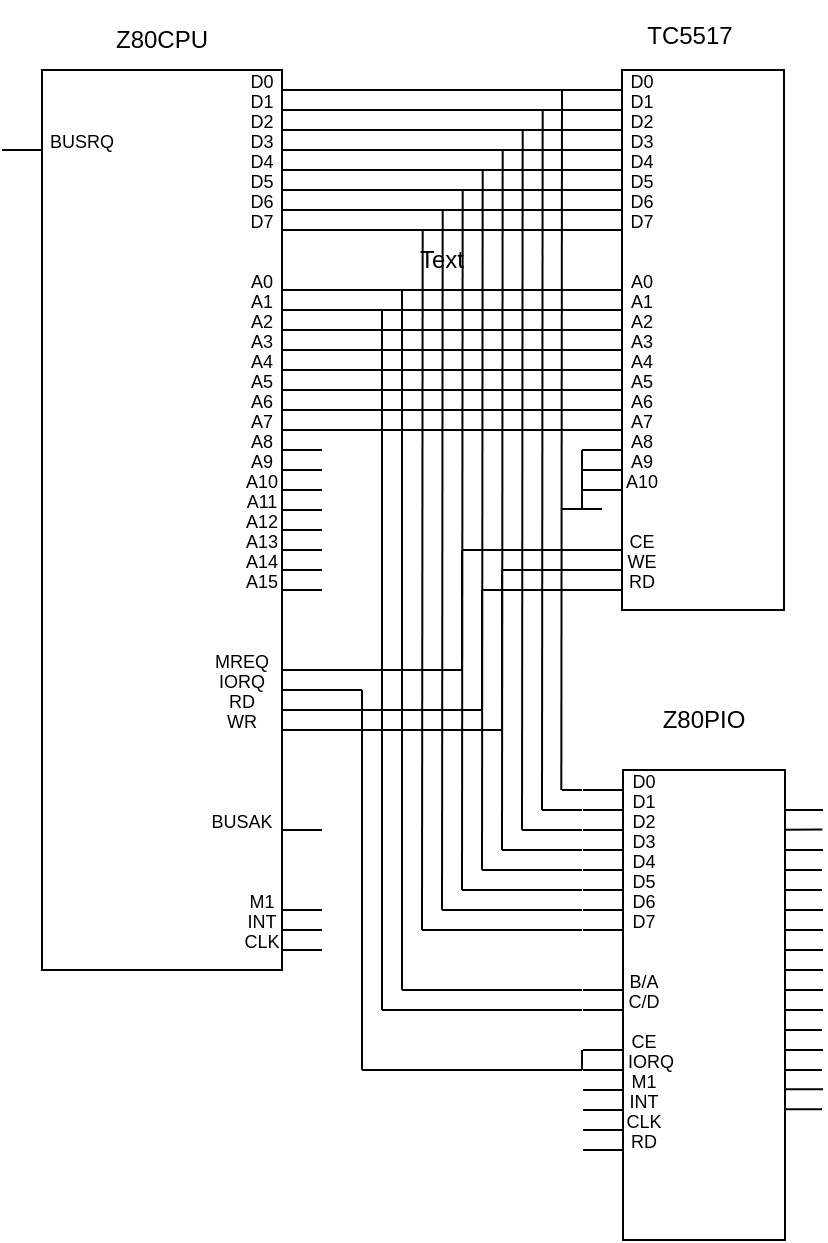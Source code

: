 <mxfile version="24.5.4" type="github">
  <diagram name="第 1 页" id="JvRHcg_wInNIrrq1q9DU">
    <mxGraphModel dx="691" dy="392" grid="1" gridSize="10" guides="1" tooltips="1" connect="1" arrows="1" fold="1" page="1" pageScale="1" pageWidth="827" pageHeight="1169" math="0" shadow="0">
      <root>
        <mxCell id="0" />
        <mxCell id="1" parent="0" />
        <mxCell id="qn5_UtcD68faMCWrC0vZ-1" value="" style="rounded=0;whiteSpace=wrap;html=1;" parent="1" vertex="1">
          <mxGeometry x="60" y="100" width="120" height="450" as="geometry" />
        </mxCell>
        <mxCell id="qn5_UtcD68faMCWrC0vZ-2" value="" style="endArrow=none;html=1;rounded=0;" parent="1" edge="1">
          <mxGeometry width="50" height="50" relative="1" as="geometry">
            <mxPoint x="180" y="110" as="sourcePoint" />
            <mxPoint x="200" y="110" as="targetPoint" />
          </mxGeometry>
        </mxCell>
        <mxCell id="qn5_UtcD68faMCWrC0vZ-3" value="" style="endArrow=none;html=1;rounded=0;" parent="1" edge="1">
          <mxGeometry width="50" height="50" relative="1" as="geometry">
            <mxPoint x="180" y="120" as="sourcePoint" />
            <mxPoint x="200" y="120" as="targetPoint" />
            <Array as="points">
              <mxPoint x="180" y="120" />
            </Array>
          </mxGeometry>
        </mxCell>
        <mxCell id="qn5_UtcD68faMCWrC0vZ-4" value="" style="endArrow=none;html=1;rounded=0;" parent="1" edge="1">
          <mxGeometry width="50" height="50" relative="1" as="geometry">
            <mxPoint x="180" y="130" as="sourcePoint" />
            <mxPoint x="200" y="130" as="targetPoint" />
            <Array as="points">
              <mxPoint x="180" y="130" />
            </Array>
          </mxGeometry>
        </mxCell>
        <mxCell id="qn5_UtcD68faMCWrC0vZ-5" value="" style="endArrow=none;html=1;rounded=0;" parent="1" edge="1">
          <mxGeometry width="50" height="50" relative="1" as="geometry">
            <mxPoint x="180" y="140" as="sourcePoint" />
            <mxPoint x="200" y="140" as="targetPoint" />
            <Array as="points">
              <mxPoint x="180" y="140" />
            </Array>
          </mxGeometry>
        </mxCell>
        <mxCell id="qn5_UtcD68faMCWrC0vZ-6" value="" style="endArrow=none;html=1;rounded=0;" parent="1" edge="1">
          <mxGeometry width="50" height="50" relative="1" as="geometry">
            <mxPoint x="180" y="150" as="sourcePoint" />
            <mxPoint x="200" y="150" as="targetPoint" />
            <Array as="points">
              <mxPoint x="180" y="150" />
            </Array>
          </mxGeometry>
        </mxCell>
        <mxCell id="qn5_UtcD68faMCWrC0vZ-7" value="" style="endArrow=none;html=1;rounded=0;" parent="1" edge="1">
          <mxGeometry width="50" height="50" relative="1" as="geometry">
            <mxPoint x="180" y="160" as="sourcePoint" />
            <mxPoint x="200" y="160" as="targetPoint" />
            <Array as="points">
              <mxPoint x="180" y="160" />
            </Array>
          </mxGeometry>
        </mxCell>
        <mxCell id="qn5_UtcD68faMCWrC0vZ-8" value="" style="endArrow=none;html=1;rounded=0;" parent="1" edge="1">
          <mxGeometry width="50" height="50" relative="1" as="geometry">
            <mxPoint x="180" y="170" as="sourcePoint" />
            <mxPoint x="200" y="170" as="targetPoint" />
            <Array as="points">
              <mxPoint x="180" y="170" />
            </Array>
          </mxGeometry>
        </mxCell>
        <mxCell id="qn5_UtcD68faMCWrC0vZ-9" value="" style="endArrow=none;html=1;rounded=0;" parent="1" edge="1">
          <mxGeometry width="50" height="50" relative="1" as="geometry">
            <mxPoint x="180" y="180" as="sourcePoint" />
            <mxPoint x="200" y="180" as="targetPoint" />
            <Array as="points">
              <mxPoint x="180" y="180" />
            </Array>
          </mxGeometry>
        </mxCell>
        <mxCell id="qn5_UtcD68faMCWrC0vZ-10" value="&lt;font style=&quot;font-size: 9px;&quot;&gt;D0&lt;/font&gt;" style="text;html=1;align=center;verticalAlign=middle;whiteSpace=wrap;rounded=0;" parent="1" vertex="1">
          <mxGeometry x="150" y="100" width="40" height="10" as="geometry" />
        </mxCell>
        <mxCell id="qn5_UtcD68faMCWrC0vZ-13" value="&lt;font style=&quot;font-size: 9px;&quot;&gt;D1&lt;/font&gt;" style="text;html=1;align=center;verticalAlign=middle;whiteSpace=wrap;rounded=0;" parent="1" vertex="1">
          <mxGeometry x="150" y="110" width="40" height="10" as="geometry" />
        </mxCell>
        <mxCell id="qn5_UtcD68faMCWrC0vZ-14" value="&lt;font style=&quot;font-size: 9px;&quot;&gt;D2&lt;/font&gt;" style="text;html=1;align=center;verticalAlign=middle;whiteSpace=wrap;rounded=0;" parent="1" vertex="1">
          <mxGeometry x="150" y="120" width="40" height="10" as="geometry" />
        </mxCell>
        <mxCell id="qn5_UtcD68faMCWrC0vZ-15" value="&lt;font style=&quot;font-size: 9px;&quot;&gt;D3&lt;/font&gt;" style="text;html=1;align=center;verticalAlign=middle;whiteSpace=wrap;rounded=0;" parent="1" vertex="1">
          <mxGeometry x="150" y="130" width="40" height="10" as="geometry" />
        </mxCell>
        <mxCell id="qn5_UtcD68faMCWrC0vZ-16" value="&lt;font style=&quot;font-size: 9px;&quot;&gt;D4&lt;/font&gt;" style="text;html=1;align=center;verticalAlign=middle;whiteSpace=wrap;rounded=0;" parent="1" vertex="1">
          <mxGeometry x="150" y="140" width="40" height="10" as="geometry" />
        </mxCell>
        <mxCell id="qn5_UtcD68faMCWrC0vZ-17" value="&lt;font style=&quot;font-size: 9px;&quot;&gt;D5&lt;/font&gt;" style="text;html=1;align=center;verticalAlign=middle;whiteSpace=wrap;rounded=0;" parent="1" vertex="1">
          <mxGeometry x="150" y="150" width="40" height="10" as="geometry" />
        </mxCell>
        <mxCell id="qn5_UtcD68faMCWrC0vZ-18" value="&lt;font style=&quot;font-size: 9px;&quot;&gt;D6&lt;/font&gt;" style="text;html=1;align=center;verticalAlign=middle;whiteSpace=wrap;rounded=0;" parent="1" vertex="1">
          <mxGeometry x="150" y="160" width="40" height="10" as="geometry" />
        </mxCell>
        <mxCell id="qn5_UtcD68faMCWrC0vZ-19" value="&lt;font style=&quot;font-size: 9px;&quot;&gt;D7&lt;/font&gt;" style="text;html=1;align=center;verticalAlign=middle;whiteSpace=wrap;rounded=0;" parent="1" vertex="1">
          <mxGeometry x="150" y="170" width="40" height="10" as="geometry" />
        </mxCell>
        <mxCell id="qn5_UtcD68faMCWrC0vZ-20" value="" style="endArrow=none;html=1;rounded=0;" parent="1" edge="1">
          <mxGeometry width="50" height="50" relative="1" as="geometry">
            <mxPoint x="180" y="210" as="sourcePoint" />
            <mxPoint x="200" y="210" as="targetPoint" />
          </mxGeometry>
        </mxCell>
        <mxCell id="qn5_UtcD68faMCWrC0vZ-21" value="" style="endArrow=none;html=1;rounded=0;" parent="1" edge="1">
          <mxGeometry width="50" height="50" relative="1" as="geometry">
            <mxPoint x="180" y="220" as="sourcePoint" />
            <mxPoint x="200" y="220" as="targetPoint" />
            <Array as="points">
              <mxPoint x="180" y="220" />
            </Array>
          </mxGeometry>
        </mxCell>
        <mxCell id="qn5_UtcD68faMCWrC0vZ-22" value="" style="endArrow=none;html=1;rounded=0;" parent="1" edge="1">
          <mxGeometry width="50" height="50" relative="1" as="geometry">
            <mxPoint x="180" y="230" as="sourcePoint" />
            <mxPoint x="200" y="230" as="targetPoint" />
            <Array as="points">
              <mxPoint x="180" y="230" />
            </Array>
          </mxGeometry>
        </mxCell>
        <mxCell id="qn5_UtcD68faMCWrC0vZ-23" value="" style="endArrow=none;html=1;rounded=0;" parent="1" edge="1">
          <mxGeometry width="50" height="50" relative="1" as="geometry">
            <mxPoint x="180" y="240" as="sourcePoint" />
            <mxPoint x="200" y="240" as="targetPoint" />
            <Array as="points">
              <mxPoint x="180" y="240" />
            </Array>
          </mxGeometry>
        </mxCell>
        <mxCell id="qn5_UtcD68faMCWrC0vZ-24" value="" style="endArrow=none;html=1;rounded=0;" parent="1" edge="1">
          <mxGeometry width="50" height="50" relative="1" as="geometry">
            <mxPoint x="180" y="250" as="sourcePoint" />
            <mxPoint x="200" y="250" as="targetPoint" />
            <Array as="points">
              <mxPoint x="180" y="250" />
            </Array>
          </mxGeometry>
        </mxCell>
        <mxCell id="qn5_UtcD68faMCWrC0vZ-25" value="" style="endArrow=none;html=1;rounded=0;" parent="1" edge="1">
          <mxGeometry width="50" height="50" relative="1" as="geometry">
            <mxPoint x="180" y="260" as="sourcePoint" />
            <mxPoint x="200" y="260" as="targetPoint" />
            <Array as="points">
              <mxPoint x="180" y="260" />
            </Array>
          </mxGeometry>
        </mxCell>
        <mxCell id="qn5_UtcD68faMCWrC0vZ-26" value="" style="endArrow=none;html=1;rounded=0;" parent="1" edge="1">
          <mxGeometry width="50" height="50" relative="1" as="geometry">
            <mxPoint x="180" y="270" as="sourcePoint" />
            <mxPoint x="200" y="270" as="targetPoint" />
            <Array as="points">
              <mxPoint x="180" y="270" />
            </Array>
          </mxGeometry>
        </mxCell>
        <mxCell id="qn5_UtcD68faMCWrC0vZ-27" value="" style="endArrow=none;html=1;rounded=0;" parent="1" edge="1">
          <mxGeometry width="50" height="50" relative="1" as="geometry">
            <mxPoint x="180" y="280" as="sourcePoint" />
            <mxPoint x="200" y="280" as="targetPoint" />
            <Array as="points">
              <mxPoint x="180" y="280" />
            </Array>
          </mxGeometry>
        </mxCell>
        <mxCell id="qn5_UtcD68faMCWrC0vZ-28" value="&lt;font style=&quot;font-size: 9px;&quot;&gt;A0&lt;/font&gt;" style="text;html=1;align=center;verticalAlign=middle;whiteSpace=wrap;rounded=0;" parent="1" vertex="1">
          <mxGeometry x="150" y="200" width="40" height="10" as="geometry" />
        </mxCell>
        <mxCell id="qn5_UtcD68faMCWrC0vZ-29" value="&lt;font style=&quot;font-size: 9px;&quot;&gt;A1&lt;/font&gt;" style="text;html=1;align=center;verticalAlign=middle;whiteSpace=wrap;rounded=0;" parent="1" vertex="1">
          <mxGeometry x="150" y="210" width="40" height="10" as="geometry" />
        </mxCell>
        <mxCell id="qn5_UtcD68faMCWrC0vZ-30" value="&lt;font style=&quot;font-size: 9px;&quot;&gt;A2&lt;/font&gt;" style="text;html=1;align=center;verticalAlign=middle;whiteSpace=wrap;rounded=0;" parent="1" vertex="1">
          <mxGeometry x="150" y="220" width="40" height="10" as="geometry" />
        </mxCell>
        <mxCell id="qn5_UtcD68faMCWrC0vZ-31" value="&lt;font style=&quot;font-size: 9px;&quot;&gt;A3&lt;/font&gt;" style="text;html=1;align=center;verticalAlign=middle;whiteSpace=wrap;rounded=0;" parent="1" vertex="1">
          <mxGeometry x="150" y="230" width="40" height="10" as="geometry" />
        </mxCell>
        <mxCell id="qn5_UtcD68faMCWrC0vZ-32" value="&lt;font style=&quot;font-size: 9px;&quot;&gt;A4&lt;/font&gt;" style="text;html=1;align=center;verticalAlign=middle;whiteSpace=wrap;rounded=0;" parent="1" vertex="1">
          <mxGeometry x="150" y="240" width="40" height="10" as="geometry" />
        </mxCell>
        <mxCell id="qn5_UtcD68faMCWrC0vZ-33" value="&lt;font style=&quot;font-size: 9px;&quot;&gt;A5&lt;/font&gt;" style="text;html=1;align=center;verticalAlign=middle;whiteSpace=wrap;rounded=0;" parent="1" vertex="1">
          <mxGeometry x="150" y="250" width="40" height="10" as="geometry" />
        </mxCell>
        <mxCell id="qn5_UtcD68faMCWrC0vZ-34" value="&lt;font style=&quot;font-size: 9px;&quot;&gt;A6&lt;/font&gt;" style="text;html=1;align=center;verticalAlign=middle;whiteSpace=wrap;rounded=0;" parent="1" vertex="1">
          <mxGeometry x="150" y="260" width="40" height="10" as="geometry" />
        </mxCell>
        <mxCell id="qn5_UtcD68faMCWrC0vZ-35" value="&lt;font style=&quot;font-size: 9px;&quot;&gt;A7&lt;/font&gt;" style="text;html=1;align=center;verticalAlign=middle;whiteSpace=wrap;rounded=0;" parent="1" vertex="1">
          <mxGeometry x="150" y="270" width="40" height="10" as="geometry" />
        </mxCell>
        <mxCell id="qn5_UtcD68faMCWrC0vZ-52" value="" style="endArrow=none;html=1;rounded=0;" parent="1" edge="1">
          <mxGeometry width="50" height="50" relative="1" as="geometry">
            <mxPoint x="180" y="290" as="sourcePoint" />
            <mxPoint x="200" y="290" as="targetPoint" />
          </mxGeometry>
        </mxCell>
        <mxCell id="qn5_UtcD68faMCWrC0vZ-53" value="" style="endArrow=none;html=1;rounded=0;" parent="1" edge="1">
          <mxGeometry width="50" height="50" relative="1" as="geometry">
            <mxPoint x="180" y="300" as="sourcePoint" />
            <mxPoint x="200" y="300" as="targetPoint" />
            <Array as="points">
              <mxPoint x="180" y="300" />
            </Array>
          </mxGeometry>
        </mxCell>
        <mxCell id="qn5_UtcD68faMCWrC0vZ-54" value="" style="endArrow=none;html=1;rounded=0;" parent="1" edge="1">
          <mxGeometry width="50" height="50" relative="1" as="geometry">
            <mxPoint x="180" y="310" as="sourcePoint" />
            <mxPoint x="200" y="310" as="targetPoint" />
            <Array as="points">
              <mxPoint x="180" y="310" />
            </Array>
          </mxGeometry>
        </mxCell>
        <mxCell id="qn5_UtcD68faMCWrC0vZ-55" value="" style="endArrow=none;html=1;rounded=0;" parent="1" edge="1">
          <mxGeometry width="50" height="50" relative="1" as="geometry">
            <mxPoint x="180" y="320" as="sourcePoint" />
            <mxPoint x="200" y="320" as="targetPoint" />
            <Array as="points">
              <mxPoint x="180" y="320" />
            </Array>
          </mxGeometry>
        </mxCell>
        <mxCell id="qn5_UtcD68faMCWrC0vZ-56" value="" style="endArrow=none;html=1;rounded=0;" parent="1" edge="1">
          <mxGeometry width="50" height="50" relative="1" as="geometry">
            <mxPoint x="180" y="330" as="sourcePoint" />
            <mxPoint x="200" y="330" as="targetPoint" />
            <Array as="points">
              <mxPoint x="180" y="330" />
            </Array>
          </mxGeometry>
        </mxCell>
        <mxCell id="qn5_UtcD68faMCWrC0vZ-57" value="" style="endArrow=none;html=1;rounded=0;" parent="1" edge="1">
          <mxGeometry width="50" height="50" relative="1" as="geometry">
            <mxPoint x="180" y="340" as="sourcePoint" />
            <mxPoint x="200" y="340" as="targetPoint" />
            <Array as="points">
              <mxPoint x="180" y="340" />
            </Array>
          </mxGeometry>
        </mxCell>
        <mxCell id="qn5_UtcD68faMCWrC0vZ-58" value="" style="endArrow=none;html=1;rounded=0;" parent="1" edge="1">
          <mxGeometry width="50" height="50" relative="1" as="geometry">
            <mxPoint x="180" y="350" as="sourcePoint" />
            <mxPoint x="200" y="350" as="targetPoint" />
            <Array as="points">
              <mxPoint x="180" y="350" />
            </Array>
          </mxGeometry>
        </mxCell>
        <mxCell id="qn5_UtcD68faMCWrC0vZ-59" value="" style="endArrow=none;html=1;rounded=0;" parent="1" edge="1">
          <mxGeometry width="50" height="50" relative="1" as="geometry">
            <mxPoint x="180" y="360" as="sourcePoint" />
            <mxPoint x="200" y="360" as="targetPoint" />
            <Array as="points">
              <mxPoint x="180" y="360" />
            </Array>
          </mxGeometry>
        </mxCell>
        <mxCell id="qn5_UtcD68faMCWrC0vZ-60" value="&lt;font style=&quot;font-size: 9px;&quot;&gt;A8&lt;/font&gt;" style="text;html=1;align=center;verticalAlign=middle;whiteSpace=wrap;rounded=0;" parent="1" vertex="1">
          <mxGeometry x="150" y="280" width="40" height="10" as="geometry" />
        </mxCell>
        <mxCell id="qn5_UtcD68faMCWrC0vZ-61" value="&lt;font style=&quot;font-size: 9px;&quot;&gt;A9&lt;/font&gt;" style="text;html=1;align=center;verticalAlign=middle;whiteSpace=wrap;rounded=0;" parent="1" vertex="1">
          <mxGeometry x="150" y="290" width="40" height="10" as="geometry" />
        </mxCell>
        <mxCell id="qn5_UtcD68faMCWrC0vZ-62" value="&lt;font style=&quot;font-size: 9px;&quot;&gt;A10&lt;/font&gt;" style="text;html=1;align=center;verticalAlign=middle;whiteSpace=wrap;rounded=0;" parent="1" vertex="1">
          <mxGeometry x="150" y="300" width="40" height="10" as="geometry" />
        </mxCell>
        <mxCell id="qn5_UtcD68faMCWrC0vZ-63" value="&lt;font style=&quot;font-size: 9px;&quot;&gt;A11&lt;/font&gt;" style="text;html=1;align=center;verticalAlign=middle;whiteSpace=wrap;rounded=0;" parent="1" vertex="1">
          <mxGeometry x="150" y="310" width="40" height="10" as="geometry" />
        </mxCell>
        <mxCell id="qn5_UtcD68faMCWrC0vZ-64" value="&lt;font style=&quot;font-size: 9px;&quot;&gt;A12&lt;/font&gt;" style="text;html=1;align=center;verticalAlign=middle;whiteSpace=wrap;rounded=0;" parent="1" vertex="1">
          <mxGeometry x="150" y="320" width="40" height="10" as="geometry" />
        </mxCell>
        <mxCell id="qn5_UtcD68faMCWrC0vZ-65" value="&lt;font style=&quot;font-size: 9px;&quot;&gt;A13&lt;/font&gt;" style="text;html=1;align=center;verticalAlign=middle;whiteSpace=wrap;rounded=0;" parent="1" vertex="1">
          <mxGeometry x="150" y="330" width="40" height="10" as="geometry" />
        </mxCell>
        <mxCell id="qn5_UtcD68faMCWrC0vZ-66" value="&lt;font style=&quot;font-size: 9px;&quot;&gt;A14&lt;/font&gt;" style="text;html=1;align=center;verticalAlign=middle;whiteSpace=wrap;rounded=0;" parent="1" vertex="1">
          <mxGeometry x="150" y="340" width="40" height="10" as="geometry" />
        </mxCell>
        <mxCell id="qn5_UtcD68faMCWrC0vZ-67" value="&lt;font style=&quot;font-size: 9px;&quot;&gt;A15&lt;/font&gt;" style="text;html=1;align=center;verticalAlign=middle;whiteSpace=wrap;rounded=0;" parent="1" vertex="1">
          <mxGeometry x="150" y="350" width="40" height="10" as="geometry" />
        </mxCell>
        <mxCell id="qn5_UtcD68faMCWrC0vZ-68" value="" style="endArrow=none;html=1;rounded=0;" parent="1" edge="1">
          <mxGeometry width="50" height="50" relative="1" as="geometry">
            <mxPoint x="180" y="400" as="sourcePoint" />
            <mxPoint x="200" y="400" as="targetPoint" />
          </mxGeometry>
        </mxCell>
        <mxCell id="qn5_UtcD68faMCWrC0vZ-69" value="" style="endArrow=none;html=1;rounded=0;" parent="1" edge="1">
          <mxGeometry width="50" height="50" relative="1" as="geometry">
            <mxPoint x="180" y="410" as="sourcePoint" />
            <mxPoint x="200" y="410" as="targetPoint" />
            <Array as="points">
              <mxPoint x="180" y="410" />
            </Array>
          </mxGeometry>
        </mxCell>
        <mxCell id="qn5_UtcD68faMCWrC0vZ-70" value="" style="endArrow=none;html=1;rounded=0;" parent="1" edge="1">
          <mxGeometry width="50" height="50" relative="1" as="geometry">
            <mxPoint x="180" y="420" as="sourcePoint" />
            <mxPoint x="200" y="420" as="targetPoint" />
            <Array as="points">
              <mxPoint x="180" y="420" />
            </Array>
          </mxGeometry>
        </mxCell>
        <mxCell id="qn5_UtcD68faMCWrC0vZ-71" value="" style="endArrow=none;html=1;rounded=0;" parent="1" edge="1">
          <mxGeometry width="50" height="50" relative="1" as="geometry">
            <mxPoint x="180" y="430" as="sourcePoint" />
            <mxPoint x="200" y="430" as="targetPoint" />
            <Array as="points">
              <mxPoint x="180" y="430" />
            </Array>
          </mxGeometry>
        </mxCell>
        <mxCell id="qn5_UtcD68faMCWrC0vZ-72" value="" style="endArrow=none;html=1;rounded=0;" parent="1" edge="1">
          <mxGeometry width="50" height="50" relative="1" as="geometry">
            <mxPoint x="180" y="480" as="sourcePoint" />
            <mxPoint x="200" y="480" as="targetPoint" />
            <Array as="points">
              <mxPoint x="180" y="480" />
            </Array>
          </mxGeometry>
        </mxCell>
        <mxCell id="qn5_UtcD68faMCWrC0vZ-73" value="" style="endArrow=none;html=1;rounded=0;" parent="1" edge="1">
          <mxGeometry width="50" height="50" relative="1" as="geometry">
            <mxPoint x="180" y="520" as="sourcePoint" />
            <mxPoint x="200" y="520" as="targetPoint" />
            <Array as="points">
              <mxPoint x="180" y="520" />
            </Array>
          </mxGeometry>
        </mxCell>
        <mxCell id="qn5_UtcD68faMCWrC0vZ-74" value="" style="endArrow=none;html=1;rounded=0;" parent="1" edge="1">
          <mxGeometry width="50" height="50" relative="1" as="geometry">
            <mxPoint x="180" y="530" as="sourcePoint" />
            <mxPoint x="200" y="530" as="targetPoint" />
            <Array as="points">
              <mxPoint x="180" y="530" />
            </Array>
          </mxGeometry>
        </mxCell>
        <mxCell id="qn5_UtcD68faMCWrC0vZ-75" value="" style="endArrow=none;html=1;rounded=0;" parent="1" edge="1">
          <mxGeometry width="50" height="50" relative="1" as="geometry">
            <mxPoint x="180" y="540" as="sourcePoint" />
            <mxPoint x="200" y="540" as="targetPoint" />
            <Array as="points">
              <mxPoint x="180" y="540" />
            </Array>
          </mxGeometry>
        </mxCell>
        <mxCell id="qn5_UtcD68faMCWrC0vZ-76" value="&lt;font style=&quot;font-size: 9px;&quot;&gt;MREQ&lt;/font&gt;" style="text;html=1;align=center;verticalAlign=middle;whiteSpace=wrap;rounded=0;" parent="1" vertex="1">
          <mxGeometry x="140" y="390" width="40" height="10" as="geometry" />
        </mxCell>
        <mxCell id="qn5_UtcD68faMCWrC0vZ-77" value="&lt;font style=&quot;font-size: 9px;&quot;&gt;IORQ&lt;/font&gt;" style="text;html=1;align=center;verticalAlign=middle;whiteSpace=wrap;rounded=0;" parent="1" vertex="1">
          <mxGeometry x="140" y="400" width="40" height="10" as="geometry" />
        </mxCell>
        <mxCell id="qn5_UtcD68faMCWrC0vZ-79" value="&lt;font style=&quot;font-size: 9px;&quot;&gt;WR&lt;/font&gt;" style="text;html=1;align=center;verticalAlign=middle;whiteSpace=wrap;rounded=0;" parent="1" vertex="1">
          <mxGeometry x="140" y="420" width="40" height="10" as="geometry" />
        </mxCell>
        <mxCell id="qn5_UtcD68faMCWrC0vZ-80" value="&lt;font style=&quot;font-size: 9px;&quot;&gt;BUSAK&lt;/font&gt;" style="text;html=1;align=center;verticalAlign=middle;whiteSpace=wrap;rounded=0;" parent="1" vertex="1">
          <mxGeometry x="140" y="470" width="40" height="10" as="geometry" />
        </mxCell>
        <mxCell id="qn5_UtcD68faMCWrC0vZ-81" value="&lt;font style=&quot;font-size: 9px;&quot;&gt;M1&lt;/font&gt;" style="text;html=1;align=center;verticalAlign=middle;whiteSpace=wrap;rounded=0;" parent="1" vertex="1">
          <mxGeometry x="150" y="510" width="40" height="10" as="geometry" />
        </mxCell>
        <mxCell id="qn5_UtcD68faMCWrC0vZ-82" value="&lt;font style=&quot;font-size: 9px;&quot;&gt;INT&lt;/font&gt;" style="text;html=1;align=center;verticalAlign=middle;whiteSpace=wrap;rounded=0;" parent="1" vertex="1">
          <mxGeometry x="150" y="520" width="40" height="10" as="geometry" />
        </mxCell>
        <mxCell id="qn5_UtcD68faMCWrC0vZ-83" value="&lt;font style=&quot;font-size: 9px;&quot;&gt;CLK&lt;/font&gt;" style="text;html=1;align=center;verticalAlign=middle;whiteSpace=wrap;rounded=0;" parent="1" vertex="1">
          <mxGeometry x="150" y="530" width="40" height="10" as="geometry" />
        </mxCell>
        <mxCell id="qn5_UtcD68faMCWrC0vZ-84" value="&lt;font style=&quot;font-size: 9px;&quot;&gt;RD&lt;/font&gt;" style="text;html=1;align=center;verticalAlign=middle;whiteSpace=wrap;rounded=0;" parent="1" vertex="1">
          <mxGeometry x="140" y="410" width="40" height="10" as="geometry" />
        </mxCell>
        <mxCell id="qn5_UtcD68faMCWrC0vZ-85" value="Z80CPU" style="text;html=1;align=center;verticalAlign=middle;whiteSpace=wrap;rounded=0;" parent="1" vertex="1">
          <mxGeometry x="90" y="70" width="60" height="30" as="geometry" />
        </mxCell>
        <mxCell id="qn5_UtcD68faMCWrC0vZ-86" value="" style="rounded=0;whiteSpace=wrap;html=1;" parent="1" vertex="1">
          <mxGeometry x="350" y="100" width="81" height="270" as="geometry" />
        </mxCell>
        <mxCell id="qn5_UtcD68faMCWrC0vZ-87" value="" style="endArrow=none;html=1;rounded=0;" parent="1" edge="1">
          <mxGeometry width="50" height="50" relative="1" as="geometry">
            <mxPoint x="330" y="110" as="sourcePoint" />
            <mxPoint x="350" y="110" as="targetPoint" />
          </mxGeometry>
        </mxCell>
        <mxCell id="qn5_UtcD68faMCWrC0vZ-88" value="" style="endArrow=none;html=1;rounded=0;" parent="1" edge="1">
          <mxGeometry width="50" height="50" relative="1" as="geometry">
            <mxPoint x="330" y="120" as="sourcePoint" />
            <mxPoint x="350" y="120" as="targetPoint" />
          </mxGeometry>
        </mxCell>
        <mxCell id="qn5_UtcD68faMCWrC0vZ-89" value="" style="endArrow=none;html=1;rounded=0;" parent="1" edge="1">
          <mxGeometry width="50" height="50" relative="1" as="geometry">
            <mxPoint x="330" y="130" as="sourcePoint" />
            <mxPoint x="350" y="130" as="targetPoint" />
          </mxGeometry>
        </mxCell>
        <mxCell id="qn5_UtcD68faMCWrC0vZ-90" value="" style="endArrow=none;html=1;rounded=0;" parent="1" edge="1">
          <mxGeometry width="50" height="50" relative="1" as="geometry">
            <mxPoint x="330" y="140" as="sourcePoint" />
            <mxPoint x="350" y="140" as="targetPoint" />
          </mxGeometry>
        </mxCell>
        <mxCell id="qn5_UtcD68faMCWrC0vZ-91" value="" style="endArrow=none;html=1;rounded=0;" parent="1" edge="1">
          <mxGeometry width="50" height="50" relative="1" as="geometry">
            <mxPoint x="330" y="150" as="sourcePoint" />
            <mxPoint x="350" y="150" as="targetPoint" />
          </mxGeometry>
        </mxCell>
        <mxCell id="qn5_UtcD68faMCWrC0vZ-92" value="" style="endArrow=none;html=1;rounded=0;" parent="1" edge="1">
          <mxGeometry width="50" height="50" relative="1" as="geometry">
            <mxPoint x="330" y="160" as="sourcePoint" />
            <mxPoint x="350" y="160" as="targetPoint" />
          </mxGeometry>
        </mxCell>
        <mxCell id="qn5_UtcD68faMCWrC0vZ-93" value="" style="endArrow=none;html=1;rounded=0;" parent="1" edge="1">
          <mxGeometry width="50" height="50" relative="1" as="geometry">
            <mxPoint x="330" y="170" as="sourcePoint" />
            <mxPoint x="350" y="170" as="targetPoint" />
          </mxGeometry>
        </mxCell>
        <mxCell id="qn5_UtcD68faMCWrC0vZ-94" value="" style="endArrow=none;html=1;rounded=0;" parent="1" edge="1">
          <mxGeometry width="50" height="50" relative="1" as="geometry">
            <mxPoint x="330" y="180" as="sourcePoint" />
            <mxPoint x="350" y="180" as="targetPoint" />
          </mxGeometry>
        </mxCell>
        <mxCell id="qn5_UtcD68faMCWrC0vZ-103" value="&lt;font style=&quot;font-size: 9px;&quot;&gt;D0&lt;/font&gt;" style="text;html=1;align=center;verticalAlign=middle;whiteSpace=wrap;rounded=0;" parent="1" vertex="1">
          <mxGeometry x="340" y="100" width="40" height="10" as="geometry" />
        </mxCell>
        <mxCell id="qn5_UtcD68faMCWrC0vZ-104" value="&lt;font style=&quot;font-size: 9px;&quot;&gt;D1&lt;/font&gt;" style="text;html=1;align=center;verticalAlign=middle;whiteSpace=wrap;rounded=0;" parent="1" vertex="1">
          <mxGeometry x="340" y="110" width="40" height="10" as="geometry" />
        </mxCell>
        <mxCell id="qn5_UtcD68faMCWrC0vZ-105" value="&lt;font style=&quot;font-size: 9px;&quot;&gt;D2&lt;/font&gt;" style="text;html=1;align=center;verticalAlign=middle;whiteSpace=wrap;rounded=0;" parent="1" vertex="1">
          <mxGeometry x="340" y="120" width="40" height="10" as="geometry" />
        </mxCell>
        <mxCell id="qn5_UtcD68faMCWrC0vZ-106" value="&lt;font style=&quot;font-size: 9px;&quot;&gt;D3&lt;/font&gt;" style="text;html=1;align=center;verticalAlign=middle;whiteSpace=wrap;rounded=0;" parent="1" vertex="1">
          <mxGeometry x="340" y="130" width="40" height="10" as="geometry" />
        </mxCell>
        <mxCell id="qn5_UtcD68faMCWrC0vZ-107" value="&lt;font style=&quot;font-size: 9px;&quot;&gt;D4&lt;/font&gt;" style="text;html=1;align=center;verticalAlign=middle;whiteSpace=wrap;rounded=0;" parent="1" vertex="1">
          <mxGeometry x="340" y="140" width="40" height="10" as="geometry" />
        </mxCell>
        <mxCell id="qn5_UtcD68faMCWrC0vZ-108" value="&lt;font style=&quot;font-size: 9px;&quot;&gt;D5&lt;/font&gt;" style="text;html=1;align=center;verticalAlign=middle;whiteSpace=wrap;rounded=0;" parent="1" vertex="1">
          <mxGeometry x="340" y="150" width="40" height="10" as="geometry" />
        </mxCell>
        <mxCell id="qn5_UtcD68faMCWrC0vZ-109" value="&lt;font style=&quot;font-size: 9px;&quot;&gt;D6&lt;/font&gt;" style="text;html=1;align=center;verticalAlign=middle;whiteSpace=wrap;rounded=0;" parent="1" vertex="1">
          <mxGeometry x="340" y="160" width="40" height="10" as="geometry" />
        </mxCell>
        <mxCell id="qn5_UtcD68faMCWrC0vZ-110" value="&lt;font style=&quot;font-size: 9px;&quot;&gt;D7&lt;/font&gt;" style="text;html=1;align=center;verticalAlign=middle;whiteSpace=wrap;rounded=0;" parent="1" vertex="1">
          <mxGeometry x="340" y="170" width="40" height="10" as="geometry" />
        </mxCell>
        <mxCell id="qn5_UtcD68faMCWrC0vZ-143" value="" style="endArrow=none;html=1;rounded=0;" parent="1" edge="1">
          <mxGeometry width="50" height="50" relative="1" as="geometry">
            <mxPoint x="330" y="210" as="sourcePoint" />
            <mxPoint x="350" y="210" as="targetPoint" />
          </mxGeometry>
        </mxCell>
        <mxCell id="qn5_UtcD68faMCWrC0vZ-144" value="" style="endArrow=none;html=1;rounded=0;" parent="1" edge="1">
          <mxGeometry width="50" height="50" relative="1" as="geometry">
            <mxPoint x="330" y="220" as="sourcePoint" />
            <mxPoint x="350" y="220" as="targetPoint" />
            <Array as="points">
              <mxPoint x="330" y="220" />
            </Array>
          </mxGeometry>
        </mxCell>
        <mxCell id="qn5_UtcD68faMCWrC0vZ-145" value="" style="endArrow=none;html=1;rounded=0;" parent="1" edge="1">
          <mxGeometry width="50" height="50" relative="1" as="geometry">
            <mxPoint x="330" y="230" as="sourcePoint" />
            <mxPoint x="350" y="230" as="targetPoint" />
            <Array as="points">
              <mxPoint x="330" y="230" />
            </Array>
          </mxGeometry>
        </mxCell>
        <mxCell id="qn5_UtcD68faMCWrC0vZ-146" value="" style="endArrow=none;html=1;rounded=0;" parent="1" edge="1">
          <mxGeometry width="50" height="50" relative="1" as="geometry">
            <mxPoint x="330" y="240" as="sourcePoint" />
            <mxPoint x="350" y="240" as="targetPoint" />
            <Array as="points">
              <mxPoint x="330" y="240" />
            </Array>
          </mxGeometry>
        </mxCell>
        <mxCell id="qn5_UtcD68faMCWrC0vZ-147" value="" style="endArrow=none;html=1;rounded=0;" parent="1" edge="1">
          <mxGeometry width="50" height="50" relative="1" as="geometry">
            <mxPoint x="330" y="250" as="sourcePoint" />
            <mxPoint x="350" y="250" as="targetPoint" />
            <Array as="points">
              <mxPoint x="330" y="250" />
            </Array>
          </mxGeometry>
        </mxCell>
        <mxCell id="qn5_UtcD68faMCWrC0vZ-148" value="" style="endArrow=none;html=1;rounded=0;" parent="1" edge="1">
          <mxGeometry width="50" height="50" relative="1" as="geometry">
            <mxPoint x="330" y="260" as="sourcePoint" />
            <mxPoint x="350" y="260" as="targetPoint" />
            <Array as="points">
              <mxPoint x="330" y="260" />
            </Array>
          </mxGeometry>
        </mxCell>
        <mxCell id="qn5_UtcD68faMCWrC0vZ-149" value="" style="endArrow=none;html=1;rounded=0;" parent="1" edge="1">
          <mxGeometry width="50" height="50" relative="1" as="geometry">
            <mxPoint x="330" y="270" as="sourcePoint" />
            <mxPoint x="350" y="270" as="targetPoint" />
            <Array as="points">
              <mxPoint x="330" y="270" />
            </Array>
          </mxGeometry>
        </mxCell>
        <mxCell id="qn5_UtcD68faMCWrC0vZ-150" value="" style="endArrow=none;html=1;rounded=0;" parent="1" edge="1">
          <mxGeometry width="50" height="50" relative="1" as="geometry">
            <mxPoint x="330" y="280" as="sourcePoint" />
            <mxPoint x="350" y="280" as="targetPoint" />
            <Array as="points">
              <mxPoint x="330" y="280" />
            </Array>
          </mxGeometry>
        </mxCell>
        <mxCell id="qn5_UtcD68faMCWrC0vZ-151" value="&lt;font style=&quot;font-size: 9px;&quot;&gt;A0&lt;/font&gt;" style="text;html=1;align=center;verticalAlign=middle;whiteSpace=wrap;rounded=0;" parent="1" vertex="1">
          <mxGeometry x="340" y="200" width="40" height="10" as="geometry" />
        </mxCell>
        <mxCell id="qn5_UtcD68faMCWrC0vZ-152" value="&lt;font style=&quot;font-size: 9px;&quot;&gt;A1&lt;/font&gt;" style="text;html=1;align=center;verticalAlign=middle;whiteSpace=wrap;rounded=0;" parent="1" vertex="1">
          <mxGeometry x="340" y="210" width="40" height="10" as="geometry" />
        </mxCell>
        <mxCell id="qn5_UtcD68faMCWrC0vZ-153" value="&lt;font style=&quot;font-size: 9px;&quot;&gt;A2&lt;/font&gt;" style="text;html=1;align=center;verticalAlign=middle;whiteSpace=wrap;rounded=0;" parent="1" vertex="1">
          <mxGeometry x="340" y="220" width="40" height="10" as="geometry" />
        </mxCell>
        <mxCell id="qn5_UtcD68faMCWrC0vZ-154" value="&lt;font style=&quot;font-size: 9px;&quot;&gt;A3&lt;/font&gt;" style="text;html=1;align=center;verticalAlign=middle;whiteSpace=wrap;rounded=0;" parent="1" vertex="1">
          <mxGeometry x="340" y="230" width="40" height="10" as="geometry" />
        </mxCell>
        <mxCell id="qn5_UtcD68faMCWrC0vZ-155" value="&lt;font style=&quot;font-size: 9px;&quot;&gt;A4&lt;/font&gt;" style="text;html=1;align=center;verticalAlign=middle;whiteSpace=wrap;rounded=0;" parent="1" vertex="1">
          <mxGeometry x="340" y="240" width="40" height="10" as="geometry" />
        </mxCell>
        <mxCell id="qn5_UtcD68faMCWrC0vZ-156" value="&lt;font style=&quot;font-size: 9px;&quot;&gt;A5&lt;/font&gt;" style="text;html=1;align=center;verticalAlign=middle;whiteSpace=wrap;rounded=0;" parent="1" vertex="1">
          <mxGeometry x="340" y="250" width="40" height="10" as="geometry" />
        </mxCell>
        <mxCell id="qn5_UtcD68faMCWrC0vZ-157" value="&lt;font style=&quot;font-size: 9px;&quot;&gt;A6&lt;/font&gt;" style="text;html=1;align=center;verticalAlign=middle;whiteSpace=wrap;rounded=0;" parent="1" vertex="1">
          <mxGeometry x="340" y="260" width="40" height="10" as="geometry" />
        </mxCell>
        <mxCell id="qn5_UtcD68faMCWrC0vZ-158" value="&lt;font style=&quot;font-size: 9px;&quot;&gt;A7&lt;/font&gt;" style="text;html=1;align=center;verticalAlign=middle;whiteSpace=wrap;rounded=0;" parent="1" vertex="1">
          <mxGeometry x="340" y="270" width="40" height="10" as="geometry" />
        </mxCell>
        <mxCell id="qn5_UtcD68faMCWrC0vZ-159" value="" style="endArrow=none;html=1;rounded=0;" parent="1" edge="1">
          <mxGeometry width="50" height="50" relative="1" as="geometry">
            <mxPoint x="330" y="290" as="sourcePoint" />
            <mxPoint x="350" y="290" as="targetPoint" />
          </mxGeometry>
        </mxCell>
        <mxCell id="qn5_UtcD68faMCWrC0vZ-160" value="" style="endArrow=none;html=1;rounded=0;" parent="1" edge="1">
          <mxGeometry width="50" height="50" relative="1" as="geometry">
            <mxPoint x="330" y="300" as="sourcePoint" />
            <mxPoint x="350" y="300" as="targetPoint" />
            <Array as="points">
              <mxPoint x="330" y="300" />
            </Array>
          </mxGeometry>
        </mxCell>
        <mxCell id="qn5_UtcD68faMCWrC0vZ-161" value="" style="endArrow=none;html=1;rounded=0;" parent="1" edge="1">
          <mxGeometry width="50" height="50" relative="1" as="geometry">
            <mxPoint x="330" y="310" as="sourcePoint" />
            <mxPoint x="350" y="310" as="targetPoint" />
            <Array as="points">
              <mxPoint x="330" y="310" />
            </Array>
          </mxGeometry>
        </mxCell>
        <mxCell id="qn5_UtcD68faMCWrC0vZ-164" value="" style="endArrow=none;html=1;rounded=0;" parent="1" edge="1">
          <mxGeometry width="50" height="50" relative="1" as="geometry">
            <mxPoint x="330" y="340" as="sourcePoint" />
            <mxPoint x="350" y="340" as="targetPoint" />
            <Array as="points">
              <mxPoint x="330" y="340" />
            </Array>
          </mxGeometry>
        </mxCell>
        <mxCell id="qn5_UtcD68faMCWrC0vZ-165" value="" style="endArrow=none;html=1;rounded=0;" parent="1" edge="1">
          <mxGeometry width="50" height="50" relative="1" as="geometry">
            <mxPoint x="330" y="350" as="sourcePoint" />
            <mxPoint x="350" y="350" as="targetPoint" />
            <Array as="points">
              <mxPoint x="330" y="350" />
            </Array>
          </mxGeometry>
        </mxCell>
        <mxCell id="qn5_UtcD68faMCWrC0vZ-166" value="" style="endArrow=none;html=1;rounded=0;" parent="1" edge="1">
          <mxGeometry width="50" height="50" relative="1" as="geometry">
            <mxPoint x="330" y="360" as="sourcePoint" />
            <mxPoint x="350" y="360" as="targetPoint" />
            <Array as="points">
              <mxPoint x="330" y="360" />
            </Array>
          </mxGeometry>
        </mxCell>
        <mxCell id="qn5_UtcD68faMCWrC0vZ-167" value="&lt;font style=&quot;font-size: 9px;&quot;&gt;A8&lt;/font&gt;" style="text;html=1;align=center;verticalAlign=middle;whiteSpace=wrap;rounded=0;" parent="1" vertex="1">
          <mxGeometry x="340" y="280" width="40" height="10" as="geometry" />
        </mxCell>
        <mxCell id="qn5_UtcD68faMCWrC0vZ-168" value="&lt;font style=&quot;font-size: 9px;&quot;&gt;A9&lt;/font&gt;" style="text;html=1;align=center;verticalAlign=middle;whiteSpace=wrap;rounded=0;" parent="1" vertex="1">
          <mxGeometry x="340" y="290" width="40" height="10" as="geometry" />
        </mxCell>
        <mxCell id="qn5_UtcD68faMCWrC0vZ-169" value="&lt;font style=&quot;font-size: 9px;&quot;&gt;A10&lt;/font&gt;" style="text;html=1;align=center;verticalAlign=middle;whiteSpace=wrap;rounded=0;" parent="1" vertex="1">
          <mxGeometry x="340" y="300" width="40" height="10" as="geometry" />
        </mxCell>
        <mxCell id="qn5_UtcD68faMCWrC0vZ-172" value="&lt;font style=&quot;font-size: 9px;&quot;&gt;CE&lt;/font&gt;" style="text;html=1;align=center;verticalAlign=middle;whiteSpace=wrap;rounded=0;" parent="1" vertex="1">
          <mxGeometry x="340" y="330" width="40" height="10" as="geometry" />
        </mxCell>
        <mxCell id="qn5_UtcD68faMCWrC0vZ-173" value="&lt;font style=&quot;font-size: 9px;&quot;&gt;WE&lt;/font&gt;" style="text;html=1;align=center;verticalAlign=middle;whiteSpace=wrap;rounded=0;" parent="1" vertex="1">
          <mxGeometry x="340" y="340" width="40" height="10" as="geometry" />
        </mxCell>
        <mxCell id="qn5_UtcD68faMCWrC0vZ-174" value="&lt;font style=&quot;font-size: 9px;&quot;&gt;RD&lt;/font&gt;" style="text;html=1;align=center;verticalAlign=middle;whiteSpace=wrap;rounded=0;" parent="1" vertex="1">
          <mxGeometry x="340" y="350" width="40" height="10" as="geometry" />
        </mxCell>
        <mxCell id="qn5_UtcD68faMCWrC0vZ-176" value="TC5517" style="text;html=1;align=center;verticalAlign=middle;whiteSpace=wrap;rounded=0;" parent="1" vertex="1">
          <mxGeometry x="354" y="65" width="60" height="35" as="geometry" />
        </mxCell>
        <mxCell id="qn5_UtcD68faMCWrC0vZ-177" value="" style="endArrow=none;html=1;rounded=0;" parent="1" edge="1">
          <mxGeometry width="50" height="50" relative="1" as="geometry">
            <mxPoint x="330" y="320" as="sourcePoint" />
            <mxPoint x="330" y="290" as="targetPoint" />
          </mxGeometry>
        </mxCell>
        <mxCell id="qn5_UtcD68faMCWrC0vZ-178" value="" style="endArrow=none;html=1;rounded=0;" parent="1" edge="1">
          <mxGeometry width="50" height="50" relative="1" as="geometry">
            <mxPoint x="320" y="319.52" as="sourcePoint" />
            <mxPoint x="340" y="319.52" as="targetPoint" />
          </mxGeometry>
        </mxCell>
        <mxCell id="qn5_UtcD68faMCWrC0vZ-179" value="" style="endArrow=none;html=1;rounded=0;" parent="1" edge="1">
          <mxGeometry width="50" height="50" relative="1" as="geometry">
            <mxPoint x="200" y="110" as="sourcePoint" />
            <mxPoint x="330" y="110" as="targetPoint" />
          </mxGeometry>
        </mxCell>
        <mxCell id="qn5_UtcD68faMCWrC0vZ-181" value="" style="endArrow=none;html=1;rounded=0;" parent="1" edge="1">
          <mxGeometry width="50" height="50" relative="1" as="geometry">
            <mxPoint x="200" y="120" as="sourcePoint" />
            <mxPoint x="330" y="120" as="targetPoint" />
          </mxGeometry>
        </mxCell>
        <mxCell id="qn5_UtcD68faMCWrC0vZ-182" value="" style="endArrow=none;html=1;rounded=0;" parent="1" edge="1">
          <mxGeometry width="50" height="50" relative="1" as="geometry">
            <mxPoint x="200" y="130" as="sourcePoint" />
            <mxPoint x="330" y="130" as="targetPoint" />
          </mxGeometry>
        </mxCell>
        <mxCell id="qn5_UtcD68faMCWrC0vZ-183" value="" style="endArrow=none;html=1;rounded=0;" parent="1" edge="1">
          <mxGeometry width="50" height="50" relative="1" as="geometry">
            <mxPoint x="200" y="140" as="sourcePoint" />
            <mxPoint x="330" y="140" as="targetPoint" />
          </mxGeometry>
        </mxCell>
        <mxCell id="qn5_UtcD68faMCWrC0vZ-185" value="" style="endArrow=none;html=1;rounded=0;" parent="1" edge="1">
          <mxGeometry width="50" height="50" relative="1" as="geometry">
            <mxPoint x="200" y="150" as="sourcePoint" />
            <mxPoint x="330" y="150" as="targetPoint" />
          </mxGeometry>
        </mxCell>
        <mxCell id="qn5_UtcD68faMCWrC0vZ-186" value="" style="endArrow=none;html=1;rounded=0;" parent="1" edge="1">
          <mxGeometry width="50" height="50" relative="1" as="geometry">
            <mxPoint x="200" y="160" as="sourcePoint" />
            <mxPoint x="330" y="160" as="targetPoint" />
          </mxGeometry>
        </mxCell>
        <mxCell id="qn5_UtcD68faMCWrC0vZ-187" value="" style="endArrow=none;html=1;rounded=0;" parent="1" edge="1">
          <mxGeometry width="50" height="50" relative="1" as="geometry">
            <mxPoint x="200" y="170" as="sourcePoint" />
            <mxPoint x="330" y="170" as="targetPoint" />
          </mxGeometry>
        </mxCell>
        <mxCell id="qn5_UtcD68faMCWrC0vZ-188" value="" style="endArrow=none;html=1;rounded=0;" parent="1" edge="1">
          <mxGeometry width="50" height="50" relative="1" as="geometry">
            <mxPoint x="200" y="180" as="sourcePoint" />
            <mxPoint x="330" y="180" as="targetPoint" />
          </mxGeometry>
        </mxCell>
        <mxCell id="qn5_UtcD68faMCWrC0vZ-189" value="" style="endArrow=none;html=1;rounded=0;" parent="1" edge="1">
          <mxGeometry width="50" height="50" relative="1" as="geometry">
            <mxPoint x="200" y="210" as="sourcePoint" />
            <mxPoint x="330" y="210" as="targetPoint" />
          </mxGeometry>
        </mxCell>
        <mxCell id="qn5_UtcD68faMCWrC0vZ-190" value="" style="endArrow=none;html=1;rounded=0;" parent="1" edge="1">
          <mxGeometry width="50" height="50" relative="1" as="geometry">
            <mxPoint x="200" y="220" as="sourcePoint" />
            <mxPoint x="330" y="220" as="targetPoint" />
          </mxGeometry>
        </mxCell>
        <mxCell id="qn5_UtcD68faMCWrC0vZ-191" value="" style="endArrow=none;html=1;rounded=0;" parent="1" edge="1">
          <mxGeometry width="50" height="50" relative="1" as="geometry">
            <mxPoint x="200" y="230" as="sourcePoint" />
            <mxPoint x="330" y="230" as="targetPoint" />
          </mxGeometry>
        </mxCell>
        <mxCell id="qn5_UtcD68faMCWrC0vZ-192" value="" style="endArrow=none;html=1;rounded=0;" parent="1" edge="1">
          <mxGeometry width="50" height="50" relative="1" as="geometry">
            <mxPoint x="200" y="240" as="sourcePoint" />
            <mxPoint x="330" y="240" as="targetPoint" />
          </mxGeometry>
        </mxCell>
        <mxCell id="qn5_UtcD68faMCWrC0vZ-193" value="" style="endArrow=none;html=1;rounded=0;" parent="1" edge="1">
          <mxGeometry width="50" height="50" relative="1" as="geometry">
            <mxPoint x="200" y="250" as="sourcePoint" />
            <mxPoint x="330" y="250" as="targetPoint" />
          </mxGeometry>
        </mxCell>
        <mxCell id="qn5_UtcD68faMCWrC0vZ-194" value="" style="endArrow=none;html=1;rounded=0;" parent="1" edge="1">
          <mxGeometry width="50" height="50" relative="1" as="geometry">
            <mxPoint x="200" y="260" as="sourcePoint" />
            <mxPoint x="330" y="260" as="targetPoint" />
          </mxGeometry>
        </mxCell>
        <mxCell id="qn5_UtcD68faMCWrC0vZ-195" value="" style="endArrow=none;html=1;rounded=0;" parent="1" edge="1">
          <mxGeometry width="50" height="50" relative="1" as="geometry">
            <mxPoint x="200" y="270" as="sourcePoint" />
            <mxPoint x="330" y="270" as="targetPoint" />
          </mxGeometry>
        </mxCell>
        <mxCell id="qn5_UtcD68faMCWrC0vZ-196" value="" style="endArrow=none;html=1;rounded=0;" parent="1" edge="1">
          <mxGeometry width="50" height="50" relative="1" as="geometry">
            <mxPoint x="200" y="280" as="sourcePoint" />
            <mxPoint x="330" y="280" as="targetPoint" />
          </mxGeometry>
        </mxCell>
        <mxCell id="qn5_UtcD68faMCWrC0vZ-198" value="" style="endArrow=none;html=1;rounded=0;" parent="1" edge="1">
          <mxGeometry width="50" height="50" relative="1" as="geometry">
            <mxPoint x="200" y="420" as="sourcePoint" />
            <mxPoint x="280" y="420" as="targetPoint" />
          </mxGeometry>
        </mxCell>
        <mxCell id="qn5_UtcD68faMCWrC0vZ-199" value="" style="endArrow=none;html=1;rounded=0;" parent="1" edge="1">
          <mxGeometry width="50" height="50" relative="1" as="geometry">
            <mxPoint x="280" y="420" as="sourcePoint" />
            <mxPoint x="280" y="360" as="targetPoint" />
          </mxGeometry>
        </mxCell>
        <mxCell id="qn5_UtcD68faMCWrC0vZ-200" value="" style="endArrow=none;html=1;rounded=0;" parent="1" edge="1">
          <mxGeometry width="50" height="50" relative="1" as="geometry">
            <mxPoint x="280" y="360" as="sourcePoint" />
            <mxPoint x="330" y="360" as="targetPoint" />
          </mxGeometry>
        </mxCell>
        <mxCell id="qn5_UtcD68faMCWrC0vZ-201" value="" style="endArrow=none;html=1;rounded=0;" parent="1" edge="1">
          <mxGeometry width="50" height="50" relative="1" as="geometry">
            <mxPoint x="200" y="430" as="sourcePoint" />
            <mxPoint x="290" y="430" as="targetPoint" />
          </mxGeometry>
        </mxCell>
        <mxCell id="qn5_UtcD68faMCWrC0vZ-202" value="" style="endArrow=none;html=1;rounded=0;" parent="1" edge="1">
          <mxGeometry width="50" height="50" relative="1" as="geometry">
            <mxPoint x="290" y="430" as="sourcePoint" />
            <mxPoint x="290" y="350" as="targetPoint" />
          </mxGeometry>
        </mxCell>
        <mxCell id="qn5_UtcD68faMCWrC0vZ-203" value="" style="endArrow=none;html=1;rounded=0;" parent="1" edge="1">
          <mxGeometry width="50" height="50" relative="1" as="geometry">
            <mxPoint x="290" y="350" as="sourcePoint" />
            <mxPoint x="330" y="350" as="targetPoint" />
          </mxGeometry>
        </mxCell>
        <mxCell id="qn5_UtcD68faMCWrC0vZ-204" value="" style="endArrow=none;html=1;rounded=0;" parent="1" edge="1">
          <mxGeometry width="50" height="50" relative="1" as="geometry">
            <mxPoint x="200" y="400" as="sourcePoint" />
            <mxPoint x="270" y="400" as="targetPoint" />
          </mxGeometry>
        </mxCell>
        <mxCell id="qn5_UtcD68faMCWrC0vZ-205" value="" style="endArrow=none;html=1;rounded=0;" parent="1" edge="1">
          <mxGeometry width="50" height="50" relative="1" as="geometry">
            <mxPoint x="270" y="400" as="sourcePoint" />
            <mxPoint x="270" y="340" as="targetPoint" />
          </mxGeometry>
        </mxCell>
        <mxCell id="qn5_UtcD68faMCWrC0vZ-206" value="" style="endArrow=none;html=1;rounded=0;" parent="1" edge="1">
          <mxGeometry width="50" height="50" relative="1" as="geometry">
            <mxPoint x="270" y="340" as="sourcePoint" />
            <mxPoint x="330" y="340" as="targetPoint" />
          </mxGeometry>
        </mxCell>
        <mxCell id="qn5_UtcD68faMCWrC0vZ-207" value="" style="rounded=0;whiteSpace=wrap;html=1;" parent="1" vertex="1">
          <mxGeometry x="350.5" y="450" width="81" height="235" as="geometry" />
        </mxCell>
        <mxCell id="qn5_UtcD68faMCWrC0vZ-208" value="" style="endArrow=none;html=1;rounded=0;" parent="1" edge="1">
          <mxGeometry width="50" height="50" relative="1" as="geometry">
            <mxPoint x="330.5" y="460" as="sourcePoint" />
            <mxPoint x="350.5" y="460" as="targetPoint" />
          </mxGeometry>
        </mxCell>
        <mxCell id="qn5_UtcD68faMCWrC0vZ-209" value="" style="endArrow=none;html=1;rounded=0;" parent="1" edge="1">
          <mxGeometry width="50" height="50" relative="1" as="geometry">
            <mxPoint x="330.5" y="470" as="sourcePoint" />
            <mxPoint x="350.5" y="470" as="targetPoint" />
          </mxGeometry>
        </mxCell>
        <mxCell id="qn5_UtcD68faMCWrC0vZ-210" value="" style="endArrow=none;html=1;rounded=0;" parent="1" edge="1">
          <mxGeometry width="50" height="50" relative="1" as="geometry">
            <mxPoint x="330.5" y="480" as="sourcePoint" />
            <mxPoint x="350.5" y="480" as="targetPoint" />
          </mxGeometry>
        </mxCell>
        <mxCell id="qn5_UtcD68faMCWrC0vZ-211" value="" style="endArrow=none;html=1;rounded=0;" parent="1" edge="1">
          <mxGeometry width="50" height="50" relative="1" as="geometry">
            <mxPoint x="330.5" y="490" as="sourcePoint" />
            <mxPoint x="350.5" y="490" as="targetPoint" />
          </mxGeometry>
        </mxCell>
        <mxCell id="qn5_UtcD68faMCWrC0vZ-212" value="" style="endArrow=none;html=1;rounded=0;" parent="1" edge="1">
          <mxGeometry width="50" height="50" relative="1" as="geometry">
            <mxPoint x="330.5" y="500" as="sourcePoint" />
            <mxPoint x="350.5" y="500" as="targetPoint" />
          </mxGeometry>
        </mxCell>
        <mxCell id="qn5_UtcD68faMCWrC0vZ-213" value="" style="endArrow=none;html=1;rounded=0;" parent="1" edge="1">
          <mxGeometry width="50" height="50" relative="1" as="geometry">
            <mxPoint x="330.5" y="510" as="sourcePoint" />
            <mxPoint x="350.5" y="510" as="targetPoint" />
          </mxGeometry>
        </mxCell>
        <mxCell id="qn5_UtcD68faMCWrC0vZ-214" value="" style="endArrow=none;html=1;rounded=0;" parent="1" edge="1">
          <mxGeometry width="50" height="50" relative="1" as="geometry">
            <mxPoint x="330.5" y="520" as="sourcePoint" />
            <mxPoint x="350.5" y="520" as="targetPoint" />
          </mxGeometry>
        </mxCell>
        <mxCell id="qn5_UtcD68faMCWrC0vZ-215" value="" style="endArrow=none;html=1;rounded=0;" parent="1" edge="1">
          <mxGeometry width="50" height="50" relative="1" as="geometry">
            <mxPoint x="330.5" y="530" as="sourcePoint" />
            <mxPoint x="350.5" y="530" as="targetPoint" />
          </mxGeometry>
        </mxCell>
        <mxCell id="qn5_UtcD68faMCWrC0vZ-216" value="&lt;font style=&quot;font-size: 9px;&quot;&gt;D0&lt;/font&gt;" style="text;html=1;align=center;verticalAlign=middle;whiteSpace=wrap;rounded=0;" parent="1" vertex="1">
          <mxGeometry x="340.5" y="450" width="40" height="10" as="geometry" />
        </mxCell>
        <mxCell id="qn5_UtcD68faMCWrC0vZ-217" value="&lt;font style=&quot;font-size: 9px;&quot;&gt;D1&lt;/font&gt;" style="text;html=1;align=center;verticalAlign=middle;whiteSpace=wrap;rounded=0;" parent="1" vertex="1">
          <mxGeometry x="340.5" y="460" width="40" height="10" as="geometry" />
        </mxCell>
        <mxCell id="qn5_UtcD68faMCWrC0vZ-218" value="&lt;font style=&quot;font-size: 9px;&quot;&gt;D2&lt;/font&gt;" style="text;html=1;align=center;verticalAlign=middle;whiteSpace=wrap;rounded=0;" parent="1" vertex="1">
          <mxGeometry x="340.5" y="470" width="40" height="10" as="geometry" />
        </mxCell>
        <mxCell id="qn5_UtcD68faMCWrC0vZ-219" value="&lt;font style=&quot;font-size: 9px;&quot;&gt;D3&lt;/font&gt;" style="text;html=1;align=center;verticalAlign=middle;whiteSpace=wrap;rounded=0;" parent="1" vertex="1">
          <mxGeometry x="340.5" y="480" width="40" height="10" as="geometry" />
        </mxCell>
        <mxCell id="qn5_UtcD68faMCWrC0vZ-220" value="&lt;font style=&quot;font-size: 9px;&quot;&gt;D4&lt;/font&gt;" style="text;html=1;align=center;verticalAlign=middle;whiteSpace=wrap;rounded=0;" parent="1" vertex="1">
          <mxGeometry x="340.5" y="490" width="40" height="10" as="geometry" />
        </mxCell>
        <mxCell id="qn5_UtcD68faMCWrC0vZ-221" value="&lt;font style=&quot;font-size: 9px;&quot;&gt;D5&lt;/font&gt;" style="text;html=1;align=center;verticalAlign=middle;whiteSpace=wrap;rounded=0;" parent="1" vertex="1">
          <mxGeometry x="340.5" y="500" width="40" height="10" as="geometry" />
        </mxCell>
        <mxCell id="qn5_UtcD68faMCWrC0vZ-222" value="&lt;font style=&quot;font-size: 9px;&quot;&gt;D6&lt;/font&gt;" style="text;html=1;align=center;verticalAlign=middle;whiteSpace=wrap;rounded=0;" parent="1" vertex="1">
          <mxGeometry x="340.5" y="510" width="40" height="10" as="geometry" />
        </mxCell>
        <mxCell id="qn5_UtcD68faMCWrC0vZ-223" value="&lt;font style=&quot;font-size: 9px;&quot;&gt;D7&lt;/font&gt;" style="text;html=1;align=center;verticalAlign=middle;whiteSpace=wrap;rounded=0;" parent="1" vertex="1">
          <mxGeometry x="340.5" y="520" width="40" height="10" as="geometry" />
        </mxCell>
        <mxCell id="qn5_UtcD68faMCWrC0vZ-224" value="" style="endArrow=none;html=1;rounded=0;" parent="1" edge="1">
          <mxGeometry width="50" height="50" relative="1" as="geometry">
            <mxPoint x="330.5" y="560" as="sourcePoint" />
            <mxPoint x="350.5" y="560" as="targetPoint" />
          </mxGeometry>
        </mxCell>
        <mxCell id="qn5_UtcD68faMCWrC0vZ-225" value="" style="endArrow=none;html=1;rounded=0;" parent="1" edge="1">
          <mxGeometry width="50" height="50" relative="1" as="geometry">
            <mxPoint x="330.5" y="570" as="sourcePoint" />
            <mxPoint x="350.5" y="570" as="targetPoint" />
            <Array as="points">
              <mxPoint x="330.5" y="570" />
            </Array>
          </mxGeometry>
        </mxCell>
        <mxCell id="qn5_UtcD68faMCWrC0vZ-227" value="" style="endArrow=none;html=1;rounded=0;" parent="1" edge="1">
          <mxGeometry width="50" height="50" relative="1" as="geometry">
            <mxPoint x="330.5" y="590" as="sourcePoint" />
            <mxPoint x="350.5" y="590" as="targetPoint" />
            <Array as="points">
              <mxPoint x="330.5" y="590" />
            </Array>
          </mxGeometry>
        </mxCell>
        <mxCell id="qn5_UtcD68faMCWrC0vZ-228" value="" style="endArrow=none;html=1;rounded=0;" parent="1" edge="1">
          <mxGeometry width="50" height="50" relative="1" as="geometry">
            <mxPoint x="330.5" y="600" as="sourcePoint" />
            <mxPoint x="350.5" y="600" as="targetPoint" />
            <Array as="points">
              <mxPoint x="330.5" y="600" />
            </Array>
          </mxGeometry>
        </mxCell>
        <mxCell id="qn5_UtcD68faMCWrC0vZ-229" value="" style="endArrow=none;html=1;rounded=0;" parent="1" edge="1">
          <mxGeometry width="50" height="50" relative="1" as="geometry">
            <mxPoint x="330.5" y="610" as="sourcePoint" />
            <mxPoint x="350.5" y="610" as="targetPoint" />
            <Array as="points">
              <mxPoint x="330.5" y="610" />
            </Array>
          </mxGeometry>
        </mxCell>
        <mxCell id="qn5_UtcD68faMCWrC0vZ-230" value="" style="endArrow=none;html=1;rounded=0;" parent="1" edge="1">
          <mxGeometry width="50" height="50" relative="1" as="geometry">
            <mxPoint x="330.5" y="620" as="sourcePoint" />
            <mxPoint x="350.5" y="620" as="targetPoint" />
            <Array as="points">
              <mxPoint x="330.5" y="620" />
            </Array>
          </mxGeometry>
        </mxCell>
        <mxCell id="qn5_UtcD68faMCWrC0vZ-232" value="&lt;font style=&quot;font-size: 9px;&quot;&gt;B/A&lt;/font&gt;" style="text;html=1;align=center;verticalAlign=middle;whiteSpace=wrap;rounded=0;" parent="1" vertex="1">
          <mxGeometry x="340.5" y="550" width="40" height="10" as="geometry" />
        </mxCell>
        <mxCell id="qn5_UtcD68faMCWrC0vZ-233" value="&lt;font style=&quot;font-size: 9px;&quot;&gt;C/D&lt;/font&gt;" style="text;html=1;align=center;verticalAlign=middle;whiteSpace=wrap;rounded=0;" parent="1" vertex="1">
          <mxGeometry x="340.5" y="560" width="40" height="10" as="geometry" />
        </mxCell>
        <mxCell id="qn5_UtcD68faMCWrC0vZ-235" value="&lt;font style=&quot;font-size: 9px;&quot;&gt;CE&lt;/font&gt;" style="text;html=1;align=center;verticalAlign=middle;whiteSpace=wrap;rounded=0;" parent="1" vertex="1">
          <mxGeometry x="340.5" y="580" width="40" height="10" as="geometry" />
        </mxCell>
        <mxCell id="qn5_UtcD68faMCWrC0vZ-236" value="&lt;font style=&quot;font-size: 9px;&quot;&gt;IORQ&lt;/font&gt;" style="text;html=1;align=left;verticalAlign=middle;whiteSpace=wrap;rounded=0;" parent="1" vertex="1">
          <mxGeometry x="350.5" y="590" width="40" height="10" as="geometry" />
        </mxCell>
        <mxCell id="qn5_UtcD68faMCWrC0vZ-237" value="&lt;font style=&quot;font-size: 9px;&quot;&gt;M1&lt;/font&gt;" style="text;html=1;align=center;verticalAlign=middle;whiteSpace=wrap;rounded=0;" parent="1" vertex="1">
          <mxGeometry x="340.5" y="600" width="40" height="10" as="geometry" />
        </mxCell>
        <mxCell id="qn5_UtcD68faMCWrC0vZ-238" value="&lt;font style=&quot;font-size: 9px;&quot;&gt;INT&lt;/font&gt;" style="text;html=1;align=center;verticalAlign=middle;whiteSpace=wrap;rounded=0;" parent="1" vertex="1">
          <mxGeometry x="340.5" y="610" width="40" height="10" as="geometry" />
        </mxCell>
        <mxCell id="qn5_UtcD68faMCWrC0vZ-239" value="&lt;font style=&quot;font-size: 9px;&quot;&gt;CLK&lt;/font&gt;" style="text;html=1;align=center;verticalAlign=middle;whiteSpace=wrap;rounded=0;" parent="1" vertex="1">
          <mxGeometry x="340.5" y="620" width="40" height="10" as="geometry" />
        </mxCell>
        <mxCell id="qn5_UtcD68faMCWrC0vZ-252" value="Z80PIO" style="text;html=1;align=center;verticalAlign=middle;whiteSpace=wrap;rounded=0;" parent="1" vertex="1">
          <mxGeometry x="361" y="407.5" width="60" height="35" as="geometry" />
        </mxCell>
        <mxCell id="qn5_UtcD68faMCWrC0vZ-256" value="" style="endArrow=none;html=1;rounded=0;exitX=1.004;exitY=0.107;exitDx=0;exitDy=0;exitPerimeter=0;" parent="1" edge="1">
          <mxGeometry width="50" height="50" relative="1" as="geometry">
            <mxPoint x="431.504" y="479.865" as="sourcePoint" />
            <mxPoint x="450.18" y="479.72" as="targetPoint" />
          </mxGeometry>
        </mxCell>
        <mxCell id="qn5_UtcD68faMCWrC0vZ-258" value="" style="endArrow=none;html=1;rounded=0;exitX=1.004;exitY=0.107;exitDx=0;exitDy=0;exitPerimeter=0;" parent="1" edge="1">
          <mxGeometry width="50" height="50" relative="1" as="geometry">
            <mxPoint x="431.5" y="470" as="sourcePoint" />
            <mxPoint x="450.5" y="470" as="targetPoint" />
          </mxGeometry>
        </mxCell>
        <mxCell id="qn5_UtcD68faMCWrC0vZ-259" value="" style="endArrow=none;html=1;rounded=0;exitX=1.004;exitY=0.107;exitDx=0;exitDy=0;exitPerimeter=0;" parent="1" edge="1">
          <mxGeometry width="50" height="50" relative="1" as="geometry">
            <mxPoint x="431.5" y="490" as="sourcePoint" />
            <mxPoint x="450.5" y="490" as="targetPoint" />
          </mxGeometry>
        </mxCell>
        <mxCell id="qn5_UtcD68faMCWrC0vZ-260" value="" style="endArrow=none;html=1;rounded=0;exitX=1.004;exitY=0.107;exitDx=0;exitDy=0;exitPerimeter=0;" parent="1" edge="1">
          <mxGeometry width="50" height="50" relative="1" as="geometry">
            <mxPoint x="431" y="500" as="sourcePoint" />
            <mxPoint x="450" y="500" as="targetPoint" />
          </mxGeometry>
        </mxCell>
        <mxCell id="qn5_UtcD68faMCWrC0vZ-261" value="" style="endArrow=none;html=1;rounded=0;exitX=1.004;exitY=0.107;exitDx=0;exitDy=0;exitPerimeter=0;" parent="1" edge="1">
          <mxGeometry width="50" height="50" relative="1" as="geometry">
            <mxPoint x="431" y="510" as="sourcePoint" />
            <mxPoint x="450" y="510" as="targetPoint" />
          </mxGeometry>
        </mxCell>
        <mxCell id="qn5_UtcD68faMCWrC0vZ-262" value="" style="endArrow=none;html=1;rounded=0;exitX=1.004;exitY=0.107;exitDx=0;exitDy=0;exitPerimeter=0;" parent="1" edge="1">
          <mxGeometry width="50" height="50" relative="1" as="geometry">
            <mxPoint x="431.5" y="520" as="sourcePoint" />
            <mxPoint x="450.5" y="520" as="targetPoint" />
          </mxGeometry>
        </mxCell>
        <mxCell id="qn5_UtcD68faMCWrC0vZ-263" value="" style="endArrow=none;html=1;rounded=0;exitX=1.004;exitY=0.107;exitDx=0;exitDy=0;exitPerimeter=0;" parent="1" edge="1">
          <mxGeometry width="50" height="50" relative="1" as="geometry">
            <mxPoint x="431.5" y="530" as="sourcePoint" />
            <mxPoint x="450.5" y="530" as="targetPoint" />
          </mxGeometry>
        </mxCell>
        <mxCell id="qn5_UtcD68faMCWrC0vZ-264" value="" style="endArrow=none;html=1;rounded=0;exitX=1.004;exitY=0.107;exitDx=0;exitDy=0;exitPerimeter=0;" parent="1" edge="1">
          <mxGeometry width="50" height="50" relative="1" as="geometry">
            <mxPoint x="431.5" y="540" as="sourcePoint" />
            <mxPoint x="450.5" y="540" as="targetPoint" />
          </mxGeometry>
        </mxCell>
        <mxCell id="qn5_UtcD68faMCWrC0vZ-265" value="" style="endArrow=none;html=1;rounded=0;exitX=1.004;exitY=0.107;exitDx=0;exitDy=0;exitPerimeter=0;" parent="1" edge="1">
          <mxGeometry width="50" height="50" relative="1" as="geometry">
            <mxPoint x="431.5" y="550" as="sourcePoint" />
            <mxPoint x="450.5" y="550" as="targetPoint" />
          </mxGeometry>
        </mxCell>
        <mxCell id="qn5_UtcD68faMCWrC0vZ-266" value="" style="endArrow=none;html=1;rounded=0;exitX=1.004;exitY=0.107;exitDx=0;exitDy=0;exitPerimeter=0;" parent="1" edge="1">
          <mxGeometry width="50" height="50" relative="1" as="geometry">
            <mxPoint x="431.5" y="560" as="sourcePoint" />
            <mxPoint x="450.5" y="560" as="targetPoint" />
          </mxGeometry>
        </mxCell>
        <mxCell id="qn5_UtcD68faMCWrC0vZ-267" value="" style="endArrow=none;html=1;rounded=0;exitX=1.004;exitY=0.107;exitDx=0;exitDy=0;exitPerimeter=0;" parent="1" edge="1">
          <mxGeometry width="50" height="50" relative="1" as="geometry">
            <mxPoint x="431.5" y="570" as="sourcePoint" />
            <mxPoint x="450.5" y="570" as="targetPoint" />
          </mxGeometry>
        </mxCell>
        <mxCell id="qn5_UtcD68faMCWrC0vZ-268" value="" style="endArrow=none;html=1;rounded=0;exitX=1.004;exitY=0.107;exitDx=0;exitDy=0;exitPerimeter=0;" parent="1" edge="1">
          <mxGeometry width="50" height="50" relative="1" as="geometry">
            <mxPoint x="431" y="580" as="sourcePoint" />
            <mxPoint x="450" y="580" as="targetPoint" />
          </mxGeometry>
        </mxCell>
        <mxCell id="qn5_UtcD68faMCWrC0vZ-269" value="" style="endArrow=none;html=1;rounded=0;exitX=1.004;exitY=0.107;exitDx=0;exitDy=0;exitPerimeter=0;" parent="1" edge="1">
          <mxGeometry width="50" height="50" relative="1" as="geometry">
            <mxPoint x="431.5" y="590" as="sourcePoint" />
            <mxPoint x="450.5" y="590" as="targetPoint" />
          </mxGeometry>
        </mxCell>
        <mxCell id="qn5_UtcD68faMCWrC0vZ-270" value="" style="endArrow=none;html=1;rounded=0;exitX=1.004;exitY=0.107;exitDx=0;exitDy=0;exitPerimeter=0;" parent="1" edge="1">
          <mxGeometry width="50" height="50" relative="1" as="geometry">
            <mxPoint x="431" y="600" as="sourcePoint" />
            <mxPoint x="450" y="600" as="targetPoint" />
          </mxGeometry>
        </mxCell>
        <mxCell id="qn5_UtcD68faMCWrC0vZ-271" value="" style="endArrow=none;html=1;rounded=0;exitX=1.004;exitY=0.107;exitDx=0;exitDy=0;exitPerimeter=0;" parent="1" edge="1">
          <mxGeometry width="50" height="50" relative="1" as="geometry">
            <mxPoint x="431.5" y="609.6" as="sourcePoint" />
            <mxPoint x="450.5" y="609.6" as="targetPoint" />
          </mxGeometry>
        </mxCell>
        <mxCell id="qn5_UtcD68faMCWrC0vZ-272" value="" style="endArrow=none;html=1;rounded=0;exitX=1.004;exitY=0.107;exitDx=0;exitDy=0;exitPerimeter=0;" parent="1" edge="1">
          <mxGeometry width="50" height="50" relative="1" as="geometry">
            <mxPoint x="431" y="619.6" as="sourcePoint" />
            <mxPoint x="450" y="619.6" as="targetPoint" />
          </mxGeometry>
        </mxCell>
        <mxCell id="qn5_UtcD68faMCWrC0vZ-274" value="" style="endArrow=none;html=1;rounded=0;" parent="1" edge="1">
          <mxGeometry width="50" height="50" relative="1" as="geometry">
            <mxPoint x="240" y="560" as="sourcePoint" />
            <mxPoint x="240" y="210" as="targetPoint" />
          </mxGeometry>
        </mxCell>
        <mxCell id="qn5_UtcD68faMCWrC0vZ-275" value="" style="endArrow=none;html=1;rounded=0;" parent="1" edge="1">
          <mxGeometry width="50" height="50" relative="1" as="geometry">
            <mxPoint x="230" y="570" as="sourcePoint" />
            <mxPoint x="230" y="220" as="targetPoint" />
          </mxGeometry>
        </mxCell>
        <mxCell id="qn5_UtcD68faMCWrC0vZ-276" value="" style="endArrow=none;html=1;rounded=0;" parent="1" edge="1">
          <mxGeometry width="50" height="50" relative="1" as="geometry">
            <mxPoint x="240" y="560" as="sourcePoint" />
            <mxPoint x="330" y="560" as="targetPoint" />
          </mxGeometry>
        </mxCell>
        <mxCell id="qn5_UtcD68faMCWrC0vZ-277" value="" style="endArrow=none;html=1;rounded=0;" parent="1" edge="1">
          <mxGeometry width="50" height="50" relative="1" as="geometry">
            <mxPoint x="230" y="570" as="sourcePoint" />
            <mxPoint x="330" y="570" as="targetPoint" />
          </mxGeometry>
        </mxCell>
        <mxCell id="qn5_UtcD68faMCWrC0vZ-278" value="" style="endArrow=none;html=1;rounded=0;" parent="1" edge="1">
          <mxGeometry width="50" height="50" relative="1" as="geometry">
            <mxPoint x="200" y="410" as="sourcePoint" />
            <mxPoint x="220" y="410" as="targetPoint" />
          </mxGeometry>
        </mxCell>
        <mxCell id="qn5_UtcD68faMCWrC0vZ-279" value="" style="endArrow=none;html=1;rounded=0;" parent="1" edge="1">
          <mxGeometry width="50" height="50" relative="1" as="geometry">
            <mxPoint x="220" y="600" as="sourcePoint" />
            <mxPoint x="220" y="410" as="targetPoint" />
          </mxGeometry>
        </mxCell>
        <mxCell id="qn5_UtcD68faMCWrC0vZ-280" value="" style="endArrow=none;html=1;rounded=0;" parent="1" edge="1">
          <mxGeometry width="50" height="50" relative="1" as="geometry">
            <mxPoint x="220" y="600" as="sourcePoint" />
            <mxPoint x="330" y="600" as="targetPoint" />
          </mxGeometry>
        </mxCell>
        <mxCell id="qn5_UtcD68faMCWrC0vZ-281" value="" style="endArrow=none;html=1;rounded=0;" parent="1" edge="1">
          <mxGeometry width="50" height="50" relative="1" as="geometry">
            <mxPoint x="330" y="600" as="sourcePoint" />
            <mxPoint x="330" y="590" as="targetPoint" />
          </mxGeometry>
        </mxCell>
        <mxCell id="qn5_UtcD68faMCWrC0vZ-282" value="" style="endArrow=none;html=1;rounded=0;" parent="1" edge="1">
          <mxGeometry width="50" height="50" relative="1" as="geometry">
            <mxPoint x="330.5" y="630" as="sourcePoint" />
            <mxPoint x="350.5" y="630" as="targetPoint" />
            <Array as="points">
              <mxPoint x="330.5" y="630" />
            </Array>
          </mxGeometry>
        </mxCell>
        <mxCell id="qn5_UtcD68faMCWrC0vZ-283" value="" style="endArrow=none;html=1;rounded=0;" parent="1" edge="1">
          <mxGeometry width="50" height="50" relative="1" as="geometry">
            <mxPoint x="330.5" y="640" as="sourcePoint" />
            <mxPoint x="350.5" y="640" as="targetPoint" />
            <Array as="points">
              <mxPoint x="330.5" y="640" />
            </Array>
          </mxGeometry>
        </mxCell>
        <mxCell id="qn5_UtcD68faMCWrC0vZ-285" value="&lt;font style=&quot;font-size: 9px;&quot;&gt;RD&lt;/font&gt;" style="text;html=1;align=center;verticalAlign=middle;whiteSpace=wrap;rounded=0;" parent="1" vertex="1">
          <mxGeometry x="340.5" y="630" width="40" height="10" as="geometry" />
        </mxCell>
        <mxCell id="qn5_UtcD68faMCWrC0vZ-286" value="" style="endArrow=none;html=1;rounded=0;" parent="1" edge="1">
          <mxGeometry width="50" height="50" relative="1" as="geometry">
            <mxPoint x="319.66" y="460" as="sourcePoint" />
            <mxPoint x="320" y="110" as="targetPoint" />
          </mxGeometry>
        </mxCell>
        <mxCell id="qn5_UtcD68faMCWrC0vZ-287" value="" style="endArrow=none;html=1;rounded=0;" parent="1" edge="1">
          <mxGeometry width="50" height="50" relative="1" as="geometry">
            <mxPoint x="310" y="470" as="sourcePoint" />
            <mxPoint x="310.34" y="120" as="targetPoint" />
          </mxGeometry>
        </mxCell>
        <mxCell id="qn5_UtcD68faMCWrC0vZ-288" value="" style="endArrow=none;html=1;rounded=0;" parent="1" edge="1">
          <mxGeometry width="50" height="50" relative="1" as="geometry">
            <mxPoint x="300" y="480" as="sourcePoint" />
            <mxPoint x="300.34" y="130" as="targetPoint" />
          </mxGeometry>
        </mxCell>
        <mxCell id="qn5_UtcD68faMCWrC0vZ-289" value="" style="endArrow=none;html=1;rounded=0;" parent="1" edge="1">
          <mxGeometry width="50" height="50" relative="1" as="geometry">
            <mxPoint x="290" y="490" as="sourcePoint" />
            <mxPoint x="290.34" y="140" as="targetPoint" />
          </mxGeometry>
        </mxCell>
        <mxCell id="qn5_UtcD68faMCWrC0vZ-290" value="" style="endArrow=none;html=1;rounded=0;" parent="1" edge="1">
          <mxGeometry width="50" height="50" relative="1" as="geometry">
            <mxPoint x="280" y="500" as="sourcePoint" />
            <mxPoint x="280.34" y="150" as="targetPoint" />
          </mxGeometry>
        </mxCell>
        <mxCell id="qn5_UtcD68faMCWrC0vZ-291" value="" style="endArrow=none;html=1;rounded=0;" parent="1" edge="1">
          <mxGeometry width="50" height="50" relative="1" as="geometry">
            <mxPoint x="270" y="510" as="sourcePoint" />
            <mxPoint x="270.34" y="160" as="targetPoint" />
          </mxGeometry>
        </mxCell>
        <mxCell id="qn5_UtcD68faMCWrC0vZ-292" value="" style="endArrow=none;html=1;rounded=0;" parent="1" edge="1">
          <mxGeometry width="50" height="50" relative="1" as="geometry">
            <mxPoint x="260" y="520" as="sourcePoint" />
            <mxPoint x="260.34" y="170" as="targetPoint" />
          </mxGeometry>
        </mxCell>
        <mxCell id="qn5_UtcD68faMCWrC0vZ-293" value="" style="endArrow=none;html=1;rounded=0;" parent="1" edge="1">
          <mxGeometry width="50" height="50" relative="1" as="geometry">
            <mxPoint x="250.0" y="530" as="sourcePoint" />
            <mxPoint x="250.34" y="180" as="targetPoint" />
          </mxGeometry>
        </mxCell>
        <mxCell id="qn5_UtcD68faMCWrC0vZ-294" value="" style="endArrow=none;html=1;rounded=0;" parent="1" edge="1">
          <mxGeometry width="50" height="50" relative="1" as="geometry">
            <mxPoint x="320" y="460" as="sourcePoint" />
            <mxPoint x="330" y="460" as="targetPoint" />
          </mxGeometry>
        </mxCell>
        <mxCell id="qn5_UtcD68faMCWrC0vZ-295" value="" style="endArrow=none;html=1;rounded=0;" parent="1" edge="1">
          <mxGeometry width="50" height="50" relative="1" as="geometry">
            <mxPoint x="310" y="470" as="sourcePoint" />
            <mxPoint x="330" y="470" as="targetPoint" />
          </mxGeometry>
        </mxCell>
        <mxCell id="qn5_UtcD68faMCWrC0vZ-296" value="" style="endArrow=none;html=1;rounded=0;" parent="1" edge="1">
          <mxGeometry width="50" height="50" relative="1" as="geometry">
            <mxPoint x="300" y="480" as="sourcePoint" />
            <mxPoint x="330" y="480" as="targetPoint" />
          </mxGeometry>
        </mxCell>
        <mxCell id="qn5_UtcD68faMCWrC0vZ-297" value="" style="endArrow=none;html=1;rounded=0;" parent="1" edge="1">
          <mxGeometry width="50" height="50" relative="1" as="geometry">
            <mxPoint x="290" y="490" as="sourcePoint" />
            <mxPoint x="330" y="490" as="targetPoint" />
          </mxGeometry>
        </mxCell>
        <mxCell id="qn5_UtcD68faMCWrC0vZ-298" value="" style="endArrow=none;html=1;rounded=0;" parent="1" edge="1">
          <mxGeometry width="50" height="50" relative="1" as="geometry">
            <mxPoint x="280" y="500" as="sourcePoint" />
            <mxPoint x="330" y="500" as="targetPoint" />
          </mxGeometry>
        </mxCell>
        <mxCell id="qn5_UtcD68faMCWrC0vZ-299" value="" style="endArrow=none;html=1;rounded=0;" parent="1" edge="1">
          <mxGeometry width="50" height="50" relative="1" as="geometry">
            <mxPoint x="270" y="510" as="sourcePoint" />
            <mxPoint x="330" y="510" as="targetPoint" />
          </mxGeometry>
        </mxCell>
        <mxCell id="qn5_UtcD68faMCWrC0vZ-300" value="" style="endArrow=none;html=1;rounded=0;" parent="1" edge="1">
          <mxGeometry width="50" height="50" relative="1" as="geometry">
            <mxPoint x="260" y="520" as="sourcePoint" />
            <mxPoint x="330" y="520" as="targetPoint" />
          </mxGeometry>
        </mxCell>
        <mxCell id="qn5_UtcD68faMCWrC0vZ-301" value="" style="endArrow=none;html=1;rounded=0;" parent="1" edge="1">
          <mxGeometry width="50" height="50" relative="1" as="geometry">
            <mxPoint x="250" y="530" as="sourcePoint" />
            <mxPoint x="330" y="530" as="targetPoint" />
          </mxGeometry>
        </mxCell>
        <mxCell id="q-DVOVgqvCJDr4Ge52LF-1" value="" style="endArrow=none;html=1;rounded=0;" edge="1" parent="1">
          <mxGeometry width="50" height="50" relative="1" as="geometry">
            <mxPoint x="40" y="140" as="sourcePoint" />
            <mxPoint x="60" y="140" as="targetPoint" />
          </mxGeometry>
        </mxCell>
        <mxCell id="q-DVOVgqvCJDr4Ge52LF-2" value="Text" style="text;html=1;align=center;verticalAlign=middle;whiteSpace=wrap;rounded=0;" vertex="1" parent="1">
          <mxGeometry x="230" y="180" width="60" height="30" as="geometry" />
        </mxCell>
        <mxCell id="q-DVOVgqvCJDr4Ge52LF-4" value="&lt;font style=&quot;font-size: 9px;&quot;&gt;BUSRQ&lt;/font&gt;" style="text;html=1;align=center;verticalAlign=middle;whiteSpace=wrap;rounded=0;" vertex="1" parent="1">
          <mxGeometry x="60" y="130" width="40" height="10" as="geometry" />
        </mxCell>
      </root>
    </mxGraphModel>
  </diagram>
</mxfile>
